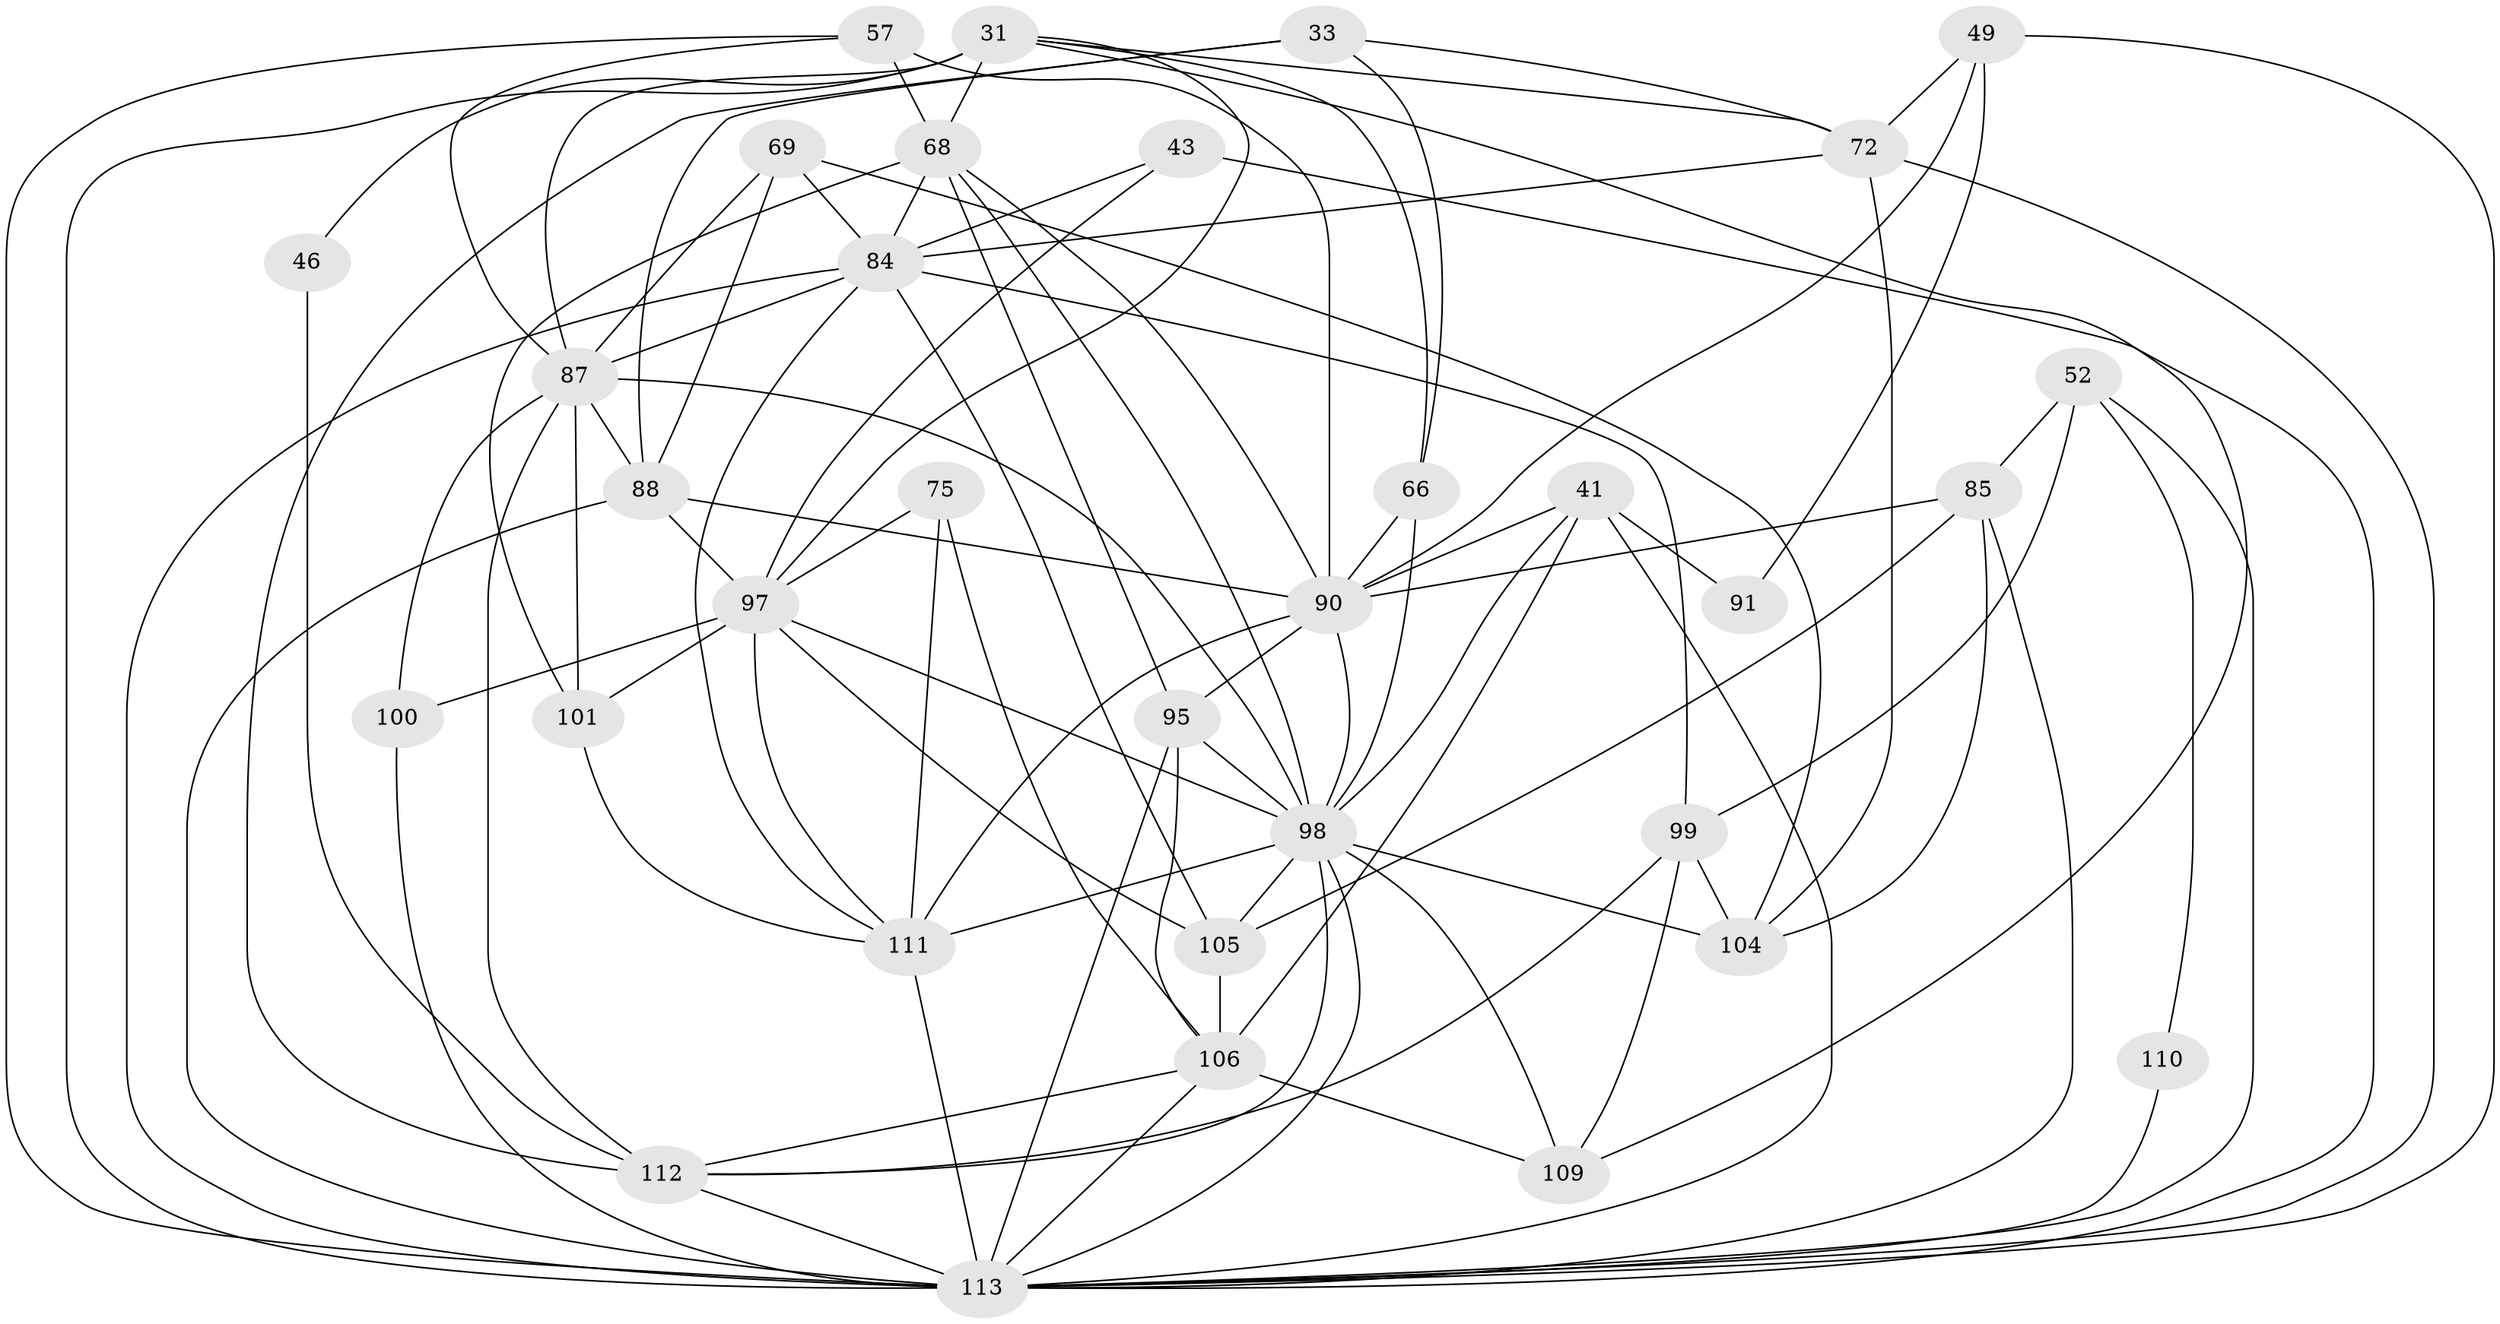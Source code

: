 // original degree distribution, {4: 1.0}
// Generated by graph-tools (version 1.1) at 2025/03/03/04/25 22:03:15]
// undirected, 33 vertices, 96 edges
graph export_dot {
graph [start="1"]
  node [color=gray90,style=filled];
  31 [super="+27+16"];
  33;
  41 [super="+1+29"];
  43;
  46;
  49 [super="+42"];
  52 [super="+50"];
  57 [super="+21"];
  66 [super="+45"];
  68 [super="+56+67"];
  69;
  72 [super="+10+55"];
  75;
  84 [super="+39"];
  85 [super="+78"];
  87 [super="+81+61"];
  88 [super="+15+44"];
  90 [super="+4+77+32+53"];
  91;
  95 [super="+26"];
  97 [super="+96+19"];
  98 [super="+73+93+59+94"];
  99 [super="+62"];
  100 [super="+37"];
  101 [super="+82"];
  104 [super="+24+102"];
  105 [super="+11+22+51"];
  106 [super="+14+17"];
  109 [super="+76"];
  110;
  111 [super="+108+107"];
  112 [super="+23+92"];
  113 [super="+70+89"];
  31 -- 97;
  31 -- 66;
  31 -- 113;
  31 -- 109;
  31 -- 46 [weight=2];
  31 -- 72;
  31 -- 68 [weight=2];
  31 -- 87;
  33 -- 66;
  33 -- 112;
  33 -- 72;
  33 -- 88;
  41 -- 91 [weight=2];
  41 -- 90 [weight=3];
  41 -- 106;
  41 -- 113;
  41 -- 98;
  43 -- 97 [weight=2];
  43 -- 84;
  43 -- 113;
  46 -- 112 [weight=2];
  49 -- 91 [weight=2];
  49 -- 72 [weight=2];
  49 -- 90;
  49 -- 113;
  52 -- 110 [weight=2];
  52 -- 99 [weight=2];
  52 -- 85;
  52 -- 113;
  57 -- 68 [weight=2];
  57 -- 90 [weight=2];
  57 -- 113;
  57 -- 87;
  66 -- 90 [weight=2];
  66 -- 98 [weight=2];
  68 -- 101 [weight=2];
  68 -- 95 [weight=2];
  68 -- 90;
  68 -- 84 [weight=2];
  68 -- 98;
  69 -- 88;
  69 -- 104;
  69 -- 84;
  69 -- 87;
  72 -- 84;
  72 -- 104 [weight=2];
  72 -- 113;
  75 -- 97 [weight=2];
  75 -- 106;
  75 -- 111;
  84 -- 99;
  84 -- 105 [weight=2];
  84 -- 87;
  84 -- 113 [weight=2];
  84 -- 111;
  85 -- 105 [weight=2];
  85 -- 104;
  85 -- 90;
  85 -- 113;
  87 -- 88;
  87 -- 98;
  87 -- 101;
  87 -- 112 [weight=2];
  87 -- 100;
  88 -- 90 [weight=3];
  88 -- 97;
  88 -- 113 [weight=3];
  90 -- 95;
  90 -- 98;
  90 -- 111 [weight=3];
  95 -- 113;
  95 -- 106;
  95 -- 98;
  97 -- 100 [weight=4];
  97 -- 101 [weight=2];
  97 -- 105;
  97 -- 98;
  97 -- 111 [weight=2];
  98 -- 104 [weight=3];
  98 -- 112 [weight=2];
  98 -- 105 [weight=3];
  98 -- 113 [weight=2];
  98 -- 109;
  98 -- 111 [weight=3];
  99 -- 109;
  99 -- 104;
  99 -- 112;
  100 -- 113;
  101 -- 111;
  105 -- 106 [weight=2];
  106 -- 112;
  106 -- 109 [weight=3];
  106 -- 113;
  110 -- 113 [weight=2];
  111 -- 113 [weight=3];
  112 -- 113;
}
